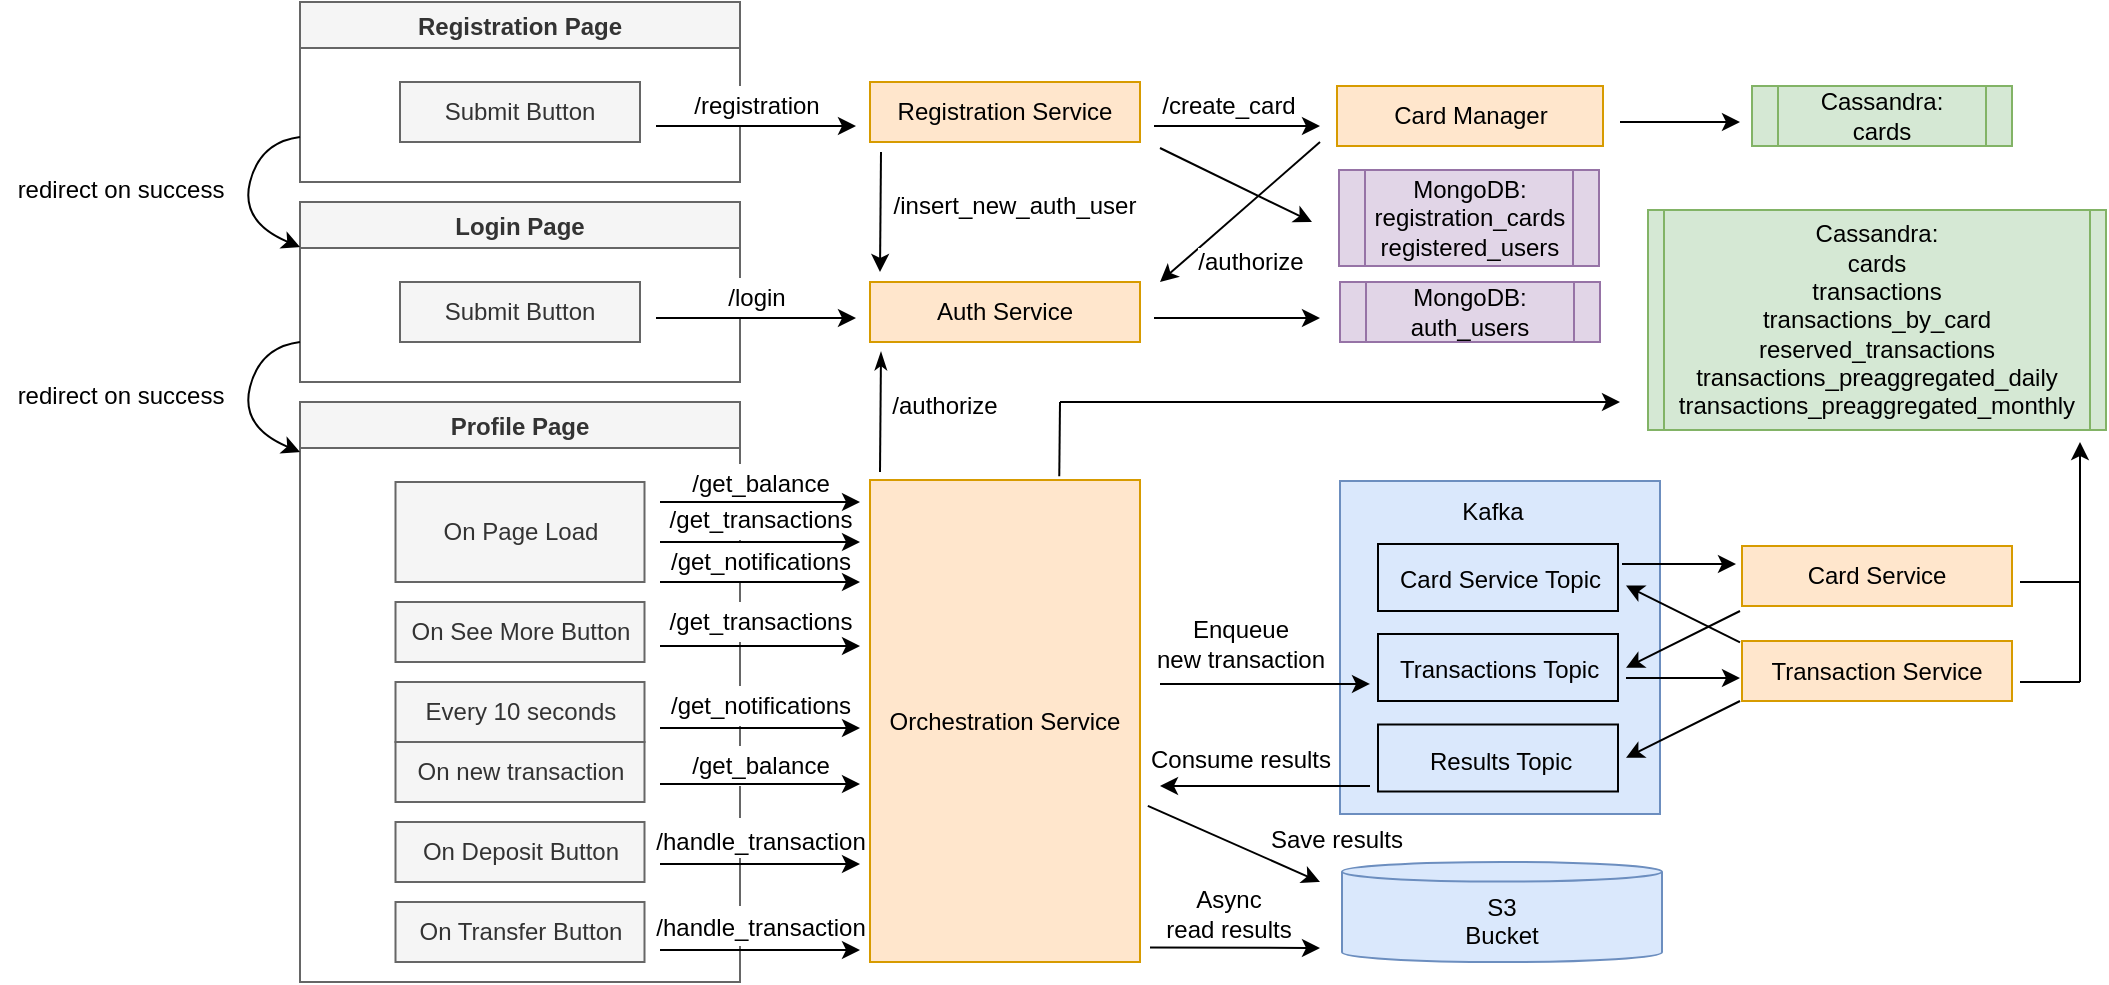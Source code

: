 <mxfile version="18.1.3" type="device"><diagram id="BfUR6Ue2s-Pt6RuJuwau" name="Page-1"><mxGraphModel dx="1310" dy="855" grid="1" gridSize="10" guides="1" tooltips="1" connect="1" arrows="1" fold="1" page="1" pageScale="1" pageWidth="827" pageHeight="1169" math="0" shadow="0"><root><mxCell id="0"/><mxCell id="1" parent="0"/><mxCell id="9QnEmQ-eFbMCWHLw3928-132" value="&lt;span style=&quot;background-color: rgb(255, 255, 255);&quot;&gt;Async &lt;br&gt;read results&lt;/span&gt;" style="text;html=1;align=center;verticalAlign=middle;resizable=0;points=[];autosize=1;fillColor=none;" parent="1" vertex="1"><mxGeometry x="604" y="801" width="80" height="30" as="geometry"/></mxCell><mxCell id="9QnEmQ-eFbMCWHLw3928-104" value="" style="rounded=0;whiteSpace=wrap;html=1;fillColor=#dae8fc;strokeColor=#6c8ebf;" parent="1" vertex="1"><mxGeometry x="700" y="599.5" width="160" height="166.5" as="geometry"/></mxCell><mxCell id="9QnEmQ-eFbMCWHLw3928-44" value="Profile Page" style="swimlane;fillColor=#f5f5f5;strokeColor=#666666;fontColor=#333333;" parent="1" vertex="1"><mxGeometry x="180" y="560" width="220" height="290" as="geometry"/></mxCell><mxCell id="9QnEmQ-eFbMCWHLw3928-46" value="On See More Button" style="rounded=0;whiteSpace=wrap;html=1;fillColor=#f5f5f5;fontColor=#333333;strokeColor=#666666;" parent="9QnEmQ-eFbMCWHLw3928-44" vertex="1"><mxGeometry x="47.75" y="100" width="124.5" height="30" as="geometry"/></mxCell><mxCell id="9QnEmQ-eFbMCWHLw3928-48" value="On Deposit Button" style="rounded=0;whiteSpace=wrap;html=1;fillColor=#f5f5f5;fontColor=#333333;strokeColor=#666666;" parent="9QnEmQ-eFbMCWHLw3928-44" vertex="1"><mxGeometry x="47.75" y="210" width="124.5" height="30" as="geometry"/></mxCell><mxCell id="9QnEmQ-eFbMCWHLw3928-49" value="On Transfer Button" style="rounded=0;whiteSpace=wrap;html=1;fillColor=#f5f5f5;fontColor=#333333;strokeColor=#666666;" parent="9QnEmQ-eFbMCWHLw3928-44" vertex="1"><mxGeometry x="47.75" y="250" width="124.5" height="30" as="geometry"/></mxCell><mxCell id="9QnEmQ-eFbMCWHLw3928-47" value="Every 10 seconds" style="rounded=0;whiteSpace=wrap;html=1;fillColor=#f5f5f5;fontColor=#333333;strokeColor=#666666;" parent="9QnEmQ-eFbMCWHLw3928-44" vertex="1"><mxGeometry x="47.75" y="140" width="124.5" height="30" as="geometry"/></mxCell><mxCell id="9QnEmQ-eFbMCWHLw3928-45" value="On Page Load" style="rounded=0;whiteSpace=wrap;html=1;fillColor=#f5f5f5;fontColor=#333333;strokeColor=#666666;" parent="9QnEmQ-eFbMCWHLw3928-44" vertex="1"><mxGeometry x="47.75" y="40" width="124.5" height="50" as="geometry"/></mxCell><mxCell id="9QnEmQ-eFbMCWHLw3928-80" value="On new transaction" style="rounded=0;whiteSpace=wrap;html=1;fillColor=#f5f5f5;fontColor=#333333;strokeColor=#666666;" parent="9QnEmQ-eFbMCWHLw3928-44" vertex="1"><mxGeometry x="47.75" y="170" width="124.5" height="30" as="geometry"/></mxCell><mxCell id="9QnEmQ-eFbMCWHLw3928-81" value="&amp;nbsp; &amp;nbsp; &amp;nbsp; &amp;nbsp; &amp;nbsp; &amp;nbsp; &amp;nbsp; &amp;nbsp; &amp;nbsp; &amp;nbsp; &amp;nbsp; &amp;nbsp; &amp;nbsp; &amp;nbsp;&amp;nbsp;" style="text;html=1;align=center;verticalAlign=middle;resizable=0;points=[];autosize=1;strokeColor=none;fillColor=default;" parent="1" vertex="1"><mxGeometry x="353" y="768" width="110" height="20" as="geometry"/></mxCell><mxCell id="9QnEmQ-eFbMCWHLw3928-31" value="&lt;span style=&quot;&quot;&gt;/&lt;/span&gt;&lt;span style=&quot;&quot;&gt;get_notifications&lt;/span&gt;" style="text;html=1;align=center;verticalAlign=middle;resizable=0;points=[];autosize=1;strokeColor=none;fillColor=default;" parent="1" vertex="1"><mxGeometry x="355" y="630" width="110" height="20" as="geometry"/></mxCell><mxCell id="9QnEmQ-eFbMCWHLw3928-28" value="&lt;span style=&quot;&quot;&gt;/&lt;/span&gt;&lt;span style=&quot;&quot;&gt;get_transactions&lt;/span&gt;" style="text;html=1;align=center;verticalAlign=middle;resizable=0;points=[];autosize=1;strokeColor=none;fillColor=default;" parent="1" vertex="1"><mxGeometry x="355" y="609" width="110" height="20" as="geometry"/></mxCell><mxCell id="9QnEmQ-eFbMCWHLw3928-25" value="&lt;span style=&quot;&quot;&gt;/get_balance&lt;/span&gt;" style="text;html=1;align=center;verticalAlign=middle;resizable=0;points=[];autosize=1;strokeColor=none;fillColor=default;" parent="1" vertex="1"><mxGeometry x="370" y="591" width="80" height="20" as="geometry"/></mxCell><mxCell id="9QnEmQ-eFbMCWHLw3928-6" value="Registration Service" style="rounded=0;whiteSpace=wrap;html=1;fillColor=#ffe6cc;strokeColor=#d79b00;" parent="1" vertex="1"><mxGeometry x="465" y="400" width="135" height="30" as="geometry"/></mxCell><mxCell id="9QnEmQ-eFbMCWHLw3928-21" value="redirect on success" style="text;html=1;align=center;verticalAlign=middle;resizable=0;points=[];autosize=1;strokeColor=none;fillColor=none;" parent="1" vertex="1"><mxGeometry x="30" y="444" width="120" height="20" as="geometry"/></mxCell><mxCell id="9QnEmQ-eFbMCWHLw3928-24" value="" style="endArrow=classic;html=1;rounded=0;startArrow=none;startFill=0;" parent="1" edge="1"><mxGeometry width="50" height="50" relative="1" as="geometry"><mxPoint x="360" y="610" as="sourcePoint"/><mxPoint x="460.0" y="610" as="targetPoint"/></mxGeometry></mxCell><mxCell id="9QnEmQ-eFbMCWHLw3928-27" value="" style="endArrow=classic;html=1;rounded=0;startArrow=none;startFill=0;" parent="1" edge="1"><mxGeometry width="50" height="50" relative="1" as="geometry"><mxPoint x="360" y="630" as="sourcePoint"/><mxPoint x="460.0" y="630" as="targetPoint"/></mxGeometry></mxCell><mxCell id="9QnEmQ-eFbMCWHLw3928-30" value="" style="endArrow=classic;html=1;rounded=0;startArrow=none;startFill=0;" parent="1" edge="1"><mxGeometry width="50" height="50" relative="1" as="geometry"><mxPoint x="360" y="650" as="sourcePoint"/><mxPoint x="460.0" y="650" as="targetPoint"/></mxGeometry></mxCell><mxCell id="9QnEmQ-eFbMCWHLw3928-40" value="Registration Page" style="swimlane;backgroundColor=#dae8fc;fillColor=#f5f5f5;strokeColor=#666666;fontColor=#333333;" parent="1" vertex="1"><mxGeometry x="180" y="360" width="220" height="90" as="geometry"/></mxCell><mxCell id="9QnEmQ-eFbMCWHLw3928-41" value="Submit Button" style="rounded=0;whiteSpace=wrap;html=1;fillColor=#f5f5f5;strokeColor=#666666;fontColor=#333333;" parent="9QnEmQ-eFbMCWHLw3928-40" vertex="1"><mxGeometry x="50" y="40" width="120" height="30" as="geometry"/></mxCell><mxCell id="9QnEmQ-eFbMCWHLw3928-42" value="Login Page" style="swimlane;fillColor=#f5f5f5;strokeColor=#666666;fontColor=#333333;" parent="1" vertex="1"><mxGeometry x="180" y="460" width="220" height="90" as="geometry"/></mxCell><mxCell id="9QnEmQ-eFbMCWHLw3928-43" value="Submit Button" style="rounded=0;whiteSpace=wrap;html=1;fillColor=#f5f5f5;fontColor=#333333;strokeColor=#666666;" parent="9QnEmQ-eFbMCWHLw3928-42" vertex="1"><mxGeometry x="50" y="40" width="120" height="30" as="geometry"/></mxCell><mxCell id="9QnEmQ-eFbMCWHLw3928-12" value="&lt;span style=&quot;background-color: rgb(255, 255, 255);&quot;&gt;/registration&lt;/span&gt;" style="text;html=1;align=center;verticalAlign=middle;resizable=0;points=[];autosize=1;fillColor=#FFFFFF;" parent="1" vertex="1"><mxGeometry x="368" y="402" width="80" height="20" as="geometry"/></mxCell><mxCell id="9QnEmQ-eFbMCWHLw3928-11" value="" style="endArrow=classic;html=1;rounded=0;startArrow=none;startFill=0;" parent="1" edge="1"><mxGeometry width="50" height="50" relative="1" as="geometry"><mxPoint x="358" y="422" as="sourcePoint"/><mxPoint x="458" y="422" as="targetPoint"/></mxGeometry></mxCell><mxCell id="9QnEmQ-eFbMCWHLw3928-50" value="Auth Service" style="rounded=0;whiteSpace=wrap;html=1;fillColor=#ffe6cc;strokeColor=#d79b00;" parent="1" vertex="1"><mxGeometry x="465" y="500" width="135" height="30" as="geometry"/></mxCell><mxCell id="9QnEmQ-eFbMCWHLw3928-52" value="&lt;span style=&quot;background-color: rgb(255, 255, 255);&quot;&gt;/login&lt;/span&gt;" style="text;html=1;align=center;verticalAlign=middle;resizable=0;points=[];autosize=1;fillColor=#FFFFFF;" parent="1" vertex="1"><mxGeometry x="388" y="498" width="40" height="20" as="geometry"/></mxCell><mxCell id="9QnEmQ-eFbMCWHLw3928-53" value="" style="endArrow=classic;html=1;rounded=0;startArrow=none;startFill=0;" parent="1" edge="1"><mxGeometry width="50" height="50" relative="1" as="geometry"><mxPoint x="358" y="518" as="sourcePoint"/><mxPoint x="458" y="518" as="targetPoint"/></mxGeometry></mxCell><mxCell id="9QnEmQ-eFbMCWHLw3928-69" value="&lt;span style=&quot;&quot;&gt;/&lt;/span&gt;&lt;span style=&quot;&quot;&gt;get_transactions&lt;/span&gt;" style="text;html=1;align=center;verticalAlign=middle;resizable=0;points=[];autosize=1;strokeColor=none;fillColor=default;" parent="1" vertex="1"><mxGeometry x="355" y="660" width="110" height="20" as="geometry"/></mxCell><mxCell id="9QnEmQ-eFbMCWHLw3928-72" value="" style="endArrow=classic;html=1;rounded=0;startArrow=none;startFill=0;" parent="1" edge="1"><mxGeometry width="50" height="50" relative="1" as="geometry"><mxPoint x="360" y="682" as="sourcePoint"/><mxPoint x="460" y="682" as="targetPoint"/></mxGeometry></mxCell><mxCell id="9QnEmQ-eFbMCWHLw3928-74" value="&lt;span style=&quot;&quot;&gt;/&lt;/span&gt;&lt;span style=&quot;&quot;&gt;get_notifications&lt;/span&gt;" style="text;html=1;align=center;verticalAlign=middle;resizable=0;points=[];autosize=1;strokeColor=none;fillColor=default;" parent="1" vertex="1"><mxGeometry x="355" y="702" width="110" height="20" as="geometry"/></mxCell><mxCell id="9QnEmQ-eFbMCWHLw3928-76" value="&lt;span style=&quot;&quot;&gt;/get_balance&lt;/span&gt;" style="text;html=1;align=center;verticalAlign=middle;resizable=0;points=[];autosize=1;strokeColor=none;fillColor=default;" parent="1" vertex="1"><mxGeometry x="370" y="732" width="80" height="20" as="geometry"/></mxCell><mxCell id="9QnEmQ-eFbMCWHLw3928-77" value="" style="endArrow=classic;html=1;rounded=0;startArrow=none;startFill=0;" parent="1" edge="1"><mxGeometry width="50" height="50" relative="1" as="geometry"><mxPoint x="360" y="751" as="sourcePoint"/><mxPoint x="460" y="751" as="targetPoint"/></mxGeometry></mxCell><mxCell id="9QnEmQ-eFbMCWHLw3928-78" value="" style="endArrow=classic;html=1;rounded=0;startArrow=none;startFill=0;" parent="1" edge="1"><mxGeometry width="50" height="50" relative="1" as="geometry"><mxPoint x="360" y="791" as="sourcePoint"/><mxPoint x="460" y="791" as="targetPoint"/></mxGeometry></mxCell><mxCell id="9QnEmQ-eFbMCWHLw3928-79" value="" style="endArrow=classic;html=1;rounded=0;startArrow=none;startFill=0;" parent="1" edge="1"><mxGeometry width="50" height="50" relative="1" as="geometry"><mxPoint x="360" y="723" as="sourcePoint"/><mxPoint x="460" y="723" as="targetPoint"/></mxGeometry></mxCell><mxCell id="9QnEmQ-eFbMCWHLw3928-7" value="Orchestration Service" style="rounded=0;whiteSpace=wrap;html=1;fillColor=#ffe6cc;strokeColor=#d79b00;" parent="1" vertex="1"><mxGeometry x="465" y="599" width="135" height="241" as="geometry"/></mxCell><mxCell id="9QnEmQ-eFbMCWHLw3928-75" value="&lt;span style=&quot;&quot;&gt;/&lt;/span&gt;&lt;span style=&quot;&quot;&gt;handle_transaction&lt;/span&gt;" style="text;html=1;align=center;verticalAlign=middle;resizable=0;points=[];autosize=1;strokeColor=none;fillColor=none;" parent="1" vertex="1"><mxGeometry x="350" y="770" width="120" height="20" as="geometry"/></mxCell><mxCell id="9QnEmQ-eFbMCWHLw3928-82" value="&amp;nbsp; &amp;nbsp; &amp;nbsp; &amp;nbsp; &amp;nbsp; &amp;nbsp; &amp;nbsp; &amp;nbsp; &amp;nbsp; &amp;nbsp; &amp;nbsp; &amp;nbsp; &amp;nbsp; &amp;nbsp;&amp;nbsp;" style="text;html=1;align=center;verticalAlign=middle;resizable=0;points=[];autosize=1;strokeColor=none;fillColor=default;" parent="1" vertex="1"><mxGeometry x="353" y="812" width="110" height="20" as="geometry"/></mxCell><mxCell id="9QnEmQ-eFbMCWHLw3928-83" value="" style="endArrow=classic;html=1;rounded=0;startArrow=none;startFill=0;" parent="1" edge="1"><mxGeometry width="50" height="50" relative="1" as="geometry"><mxPoint x="360" y="834" as="sourcePoint"/><mxPoint x="460" y="834" as="targetPoint"/></mxGeometry></mxCell><mxCell id="9QnEmQ-eFbMCWHLw3928-84" value="&lt;span style=&quot;&quot;&gt;/&lt;/span&gt;&lt;span style=&quot;&quot;&gt;handle_transaction&lt;/span&gt;" style="text;html=1;align=center;verticalAlign=middle;resizable=0;points=[];autosize=1;strokeColor=none;fillColor=none;" parent="1" vertex="1"><mxGeometry x="350" y="813" width="120" height="20" as="geometry"/></mxCell><mxCell id="9QnEmQ-eFbMCWHLw3928-87" value="" style="curved=1;endArrow=classic;html=1;rounded=0;entryX=0;entryY=0.25;entryDx=0;entryDy=0;exitX=0;exitY=0.75;exitDx=0;exitDy=0;" parent="1" source="9QnEmQ-eFbMCWHLw3928-40" target="9QnEmQ-eFbMCWHLw3928-42" edge="1"><mxGeometry width="50" height="50" relative="1" as="geometry"><mxPoint x="160" y="460" as="sourcePoint"/><mxPoint x="290" y="520" as="targetPoint"/><Array as="points"><mxPoint x="160" y="430"/><mxPoint x="150" y="470"/></Array></mxGeometry></mxCell><mxCell id="9QnEmQ-eFbMCWHLw3928-90" value="redirect on success" style="text;html=1;align=center;verticalAlign=middle;resizable=0;points=[];autosize=1;strokeColor=none;fillColor=none;" parent="1" vertex="1"><mxGeometry x="30" y="546.5" width="120" height="20" as="geometry"/></mxCell><mxCell id="9QnEmQ-eFbMCWHLw3928-91" value="" style="curved=1;endArrow=classic;html=1;rounded=0;entryX=0;entryY=0.25;entryDx=0;entryDy=0;exitX=0;exitY=0.75;exitDx=0;exitDy=0;" parent="1" edge="1"><mxGeometry width="50" height="50" relative="1" as="geometry"><mxPoint x="180" y="530" as="sourcePoint"/><mxPoint x="180" y="585" as="targetPoint"/><Array as="points"><mxPoint x="160" y="532.5"/><mxPoint x="150" y="572.5"/></Array></mxGeometry></mxCell><mxCell id="9QnEmQ-eFbMCWHLw3928-93" value="" style="endArrow=classic;html=1;rounded=0;exitX=0.5;exitY=1;exitDx=0;exitDy=0;" parent="1" edge="1"><mxGeometry width="50" height="50" relative="1" as="geometry"><mxPoint x="470.5" y="435" as="sourcePoint"/><mxPoint x="470" y="495" as="targetPoint"/></mxGeometry></mxCell><mxCell id="9QnEmQ-eFbMCWHLw3928-94" value="&lt;span style=&quot;background-color: rgb(255, 255, 255);&quot;&gt;/insert_new_auth_user&lt;/span&gt;" style="text;html=1;align=center;verticalAlign=middle;resizable=0;points=[];autosize=1;fillColor=none;" parent="1" vertex="1"><mxGeometry x="467" y="452" width="140" height="20" as="geometry"/></mxCell><mxCell id="9QnEmQ-eFbMCWHLw3928-96" value="Card Manager" style="rounded=0;whiteSpace=wrap;html=1;fillColor=#ffe6cc;strokeColor=#d79b00;" parent="1" vertex="1"><mxGeometry x="698.5" y="402" width="133" height="30" as="geometry"/></mxCell><mxCell id="9QnEmQ-eFbMCWHLw3928-98" value="&lt;span style=&quot;background-color: rgb(255, 255, 255);&quot;&gt;/create_card&lt;/span&gt;" style="text;html=1;align=center;verticalAlign=middle;resizable=0;points=[];autosize=1;fillColor=none;" parent="1" vertex="1"><mxGeometry x="604" y="402" width="80" height="20" as="geometry"/></mxCell><mxCell id="9QnEmQ-eFbMCWHLw3928-99" value="" style="endArrow=none;html=1;rounded=0;exitX=0.5;exitY=1;exitDx=0;exitDy=0;startArrow=classicThin;startFill=1;endFill=0;" parent="1" edge="1"><mxGeometry width="50" height="50" relative="1" as="geometry"><mxPoint x="470.5" y="535" as="sourcePoint"/><mxPoint x="470.0" y="595" as="targetPoint"/></mxGeometry></mxCell><mxCell id="9QnEmQ-eFbMCWHLw3928-100" value="&lt;span style=&quot;background-color: rgb(255, 255, 255);&quot;&gt;/authorize&lt;/span&gt;" style="text;html=1;align=center;verticalAlign=middle;resizable=0;points=[];autosize=1;fillColor=none;" parent="1" vertex="1"><mxGeometry x="467" y="552" width="70" height="20" as="geometry"/></mxCell><mxCell id="9QnEmQ-eFbMCWHLw3928-101" value="" style="endArrow=classic;html=1;rounded=0;startArrow=none;startFill=0;" parent="1" edge="1"><mxGeometry width="50" height="50" relative="1" as="geometry"><mxPoint x="607" y="422.0" as="sourcePoint"/><mxPoint x="690" y="422" as="targetPoint"/></mxGeometry></mxCell><mxCell id="9QnEmQ-eFbMCWHLw3928-102" value="&lt;span style=&quot;background-color: rgb(255, 255, 255);&quot;&gt;Enqueue &lt;br&gt;new transaction&lt;/span&gt;" style="text;html=1;align=center;verticalAlign=middle;resizable=0;points=[];autosize=1;fillColor=none;" parent="1" vertex="1"><mxGeometry x="600" y="665.99" width="100" height="30" as="geometry"/></mxCell><mxCell id="9QnEmQ-eFbMCWHLw3928-103" value="" style="endArrow=classic;html=1;rounded=0;startArrow=none;startFill=0;" parent="1" edge="1"><mxGeometry width="50" height="50" relative="1" as="geometry"><mxPoint x="610" y="701" as="sourcePoint"/><mxPoint x="715" y="700.99" as="targetPoint"/><Array as="points"/></mxGeometry></mxCell><mxCell id="9QnEmQ-eFbMCWHLw3928-109" value="" style="endArrow=classic;html=1;rounded=0;entryX=1;entryY=0.25;entryDx=0;entryDy=0;" parent="1" edge="1"><mxGeometry width="50" height="50" relative="1" as="geometry"><mxPoint x="900" y="664.5" as="sourcePoint"/><mxPoint x="843" y="692.875" as="targetPoint"/></mxGeometry></mxCell><mxCell id="9QnEmQ-eFbMCWHLw3928-111" value="Card Service" style="rounded=0;whiteSpace=wrap;html=1;fillColor=#ffe6cc;strokeColor=#d79b00;" parent="1" vertex="1"><mxGeometry x="901" y="632" width="135" height="30" as="geometry"/></mxCell><mxCell id="9QnEmQ-eFbMCWHLw3928-114" value="Kafka" style="text;html=1;align=center;verticalAlign=middle;resizable=0;points=[];autosize=1;fillColor=none;" parent="1" vertex="1"><mxGeometry x="751" y="605" width="50" height="20" as="geometry"/></mxCell><mxCell id="9QnEmQ-eFbMCWHLw3928-117" value="" style="rounded=0;whiteSpace=wrap;html=1;labelBackgroundColor=#FFFFFF;fillColor=none;" parent="1" vertex="1"><mxGeometry x="719" y="631" width="120" height="33.5" as="geometry"/></mxCell><mxCell id="9QnEmQ-eFbMCWHLw3928-118" value="" style="rounded=0;whiteSpace=wrap;html=1;labelBackgroundColor=#FFFFFF;fillColor=none;" parent="1" vertex="1"><mxGeometry x="719" y="676" width="120" height="33.5" as="geometry"/></mxCell><mxCell id="9QnEmQ-eFbMCWHLw3928-119" value="" style="endArrow=classic;html=1;rounded=0;startArrow=none;startFill=0;" parent="1" edge="1"><mxGeometry width="50" height="50" relative="1" as="geometry"><mxPoint x="841" y="641.0" as="sourcePoint"/><mxPoint x="898" y="641" as="targetPoint"/><Array as="points"/></mxGeometry></mxCell><mxCell id="9QnEmQ-eFbMCWHLw3928-120" value="Transaction Service" style="rounded=0;whiteSpace=wrap;html=1;fillColor=#ffe6cc;strokeColor=#d79b00;" parent="1" vertex="1"><mxGeometry x="901" y="679.5" width="135" height="30" as="geometry"/></mxCell><mxCell id="9QnEmQ-eFbMCWHLw3928-121" value="" style="rounded=0;whiteSpace=wrap;html=1;labelBackgroundColor=#FFFFFF;fillColor=none;" parent="1" vertex="1"><mxGeometry x="719" y="721.25" width="120" height="33.5" as="geometry"/></mxCell><mxCell id="9QnEmQ-eFbMCWHLw3928-122" value="" style="endArrow=classic;html=1;rounded=0;entryX=1;entryY=0.25;entryDx=0;entryDy=0;" parent="1" edge="1"><mxGeometry width="50" height="50" relative="1" as="geometry"><mxPoint x="900" y="709.5" as="sourcePoint"/><mxPoint x="843" y="737.875" as="targetPoint"/></mxGeometry></mxCell><mxCell id="9QnEmQ-eFbMCWHLw3928-123" value="" style="endArrow=classic;html=1;rounded=0;startArrow=none;startFill=0;" parent="1" edge="1"><mxGeometry width="50" height="50" relative="1" as="geometry"><mxPoint x="843" y="698.0" as="sourcePoint"/><mxPoint x="900" y="698" as="targetPoint"/><Array as="points"/></mxGeometry></mxCell><mxCell id="9QnEmQ-eFbMCWHLw3928-124" value="" style="endArrow=classic;html=1;rounded=0;entryX=1;entryY=0.25;entryDx=0;entryDy=0;" parent="1" edge="1"><mxGeometry width="50" height="50" relative="1" as="geometry"><mxPoint x="900" y="680.185" as="sourcePoint"/><mxPoint x="843" y="651.81" as="targetPoint"/></mxGeometry></mxCell><mxCell id="9QnEmQ-eFbMCWHLw3928-125" value="&lt;span style=&quot;background-color: rgb(255, 255, 255);&quot;&gt;Consume results&lt;/span&gt;" style="text;html=1;align=center;verticalAlign=middle;resizable=0;points=[];autosize=1;fillColor=none;" parent="1" vertex="1"><mxGeometry x="595" y="729" width="110" height="20" as="geometry"/></mxCell><mxCell id="9QnEmQ-eFbMCWHLw3928-126" value="" style="endArrow=classic;html=1;rounded=0;startArrow=none;startFill=0;" parent="1" edge="1"><mxGeometry width="50" height="50" relative="1" as="geometry"><mxPoint x="715" y="752.0" as="sourcePoint"/><mxPoint x="610" y="752" as="targetPoint"/><Array as="points"/></mxGeometry></mxCell><mxCell id="9QnEmQ-eFbMCWHLw3928-127" value="" style="shape=cylinder3;whiteSpace=wrap;html=1;boundedLbl=1;backgroundOutline=1;size=4.87;labelBackgroundColor=#FFFFFF;fillColor=#dae8fc;strokeColor=#6c8ebf;" parent="1" vertex="1"><mxGeometry x="701" y="790" width="160" height="50" as="geometry"/></mxCell><mxCell id="9QnEmQ-eFbMCWHLw3928-129" value="&lt;span style=&quot;background-color: rgb(255, 255, 255);&quot;&gt;Save results&lt;/span&gt;" style="text;html=1;align=center;verticalAlign=middle;resizable=0;points=[];autosize=1;fillColor=none;" parent="1" vertex="1"><mxGeometry x="658" y="769" width="80" height="20" as="geometry"/></mxCell><mxCell id="9QnEmQ-eFbMCWHLw3928-128" value="" style="endArrow=classic;html=1;rounded=0;exitX=1.029;exitY=0.676;exitDx=0;exitDy=0;exitPerimeter=0;" parent="1" source="9QnEmQ-eFbMCWHLw3928-7" edge="1"><mxGeometry width="50" height="50" relative="1" as="geometry"><mxPoint x="650" y="780" as="sourcePoint"/><mxPoint x="690" y="800" as="targetPoint"/></mxGeometry></mxCell><mxCell id="9QnEmQ-eFbMCWHLw3928-131" value="" style="endArrow=classic;html=1;rounded=0;startArrow=none;startFill=0;" parent="1" edge="1"><mxGeometry width="50" height="50" relative="1" as="geometry"><mxPoint x="605" y="832.75" as="sourcePoint"/><mxPoint x="690" y="833" as="targetPoint"/><Array as="points"/></mxGeometry></mxCell><mxCell id="9QnEmQ-eFbMCWHLw3928-134" value="&lt;span style=&quot;color: rgb(0, 0, 0); font-family: Helvetica; font-size: 12px; font-style: normal; font-variant-ligatures: normal; font-variant-caps: normal; font-weight: 400; letter-spacing: normal; orphans: 2; text-align: center; text-indent: 0px; text-transform: none; widows: 2; word-spacing: 0px; -webkit-text-stroke-width: 0px; text-decoration-thickness: initial; text-decoration-style: initial; text-decoration-color: initial; float: none; display: inline !important;&quot;&gt;Card Service Topic&lt;/span&gt;" style="text;whiteSpace=wrap;html=1;" parent="1" vertex="1"><mxGeometry x="728" y="634.99" width="130" height="30" as="geometry"/></mxCell><mxCell id="9QnEmQ-eFbMCWHLw3928-135" value="&lt;span style=&quot;color: rgb(0, 0, 0); font-family: Helvetica; font-size: 12px; font-style: normal; font-variant-ligatures: normal; font-variant-caps: normal; font-weight: 400; letter-spacing: normal; orphans: 2; text-align: center; text-indent: 0px; text-transform: none; widows: 2; word-spacing: 0px; -webkit-text-stroke-width: 0px; text-decoration-thickness: initial; text-decoration-style: initial; text-decoration-color: initial; float: none; display: inline !important;&quot;&gt;Transactions&amp;nbsp;Topic&lt;/span&gt;" style="text;whiteSpace=wrap;html=1;" parent="1" vertex="1"><mxGeometry x="728" y="679.5" width="130" height="30" as="geometry"/></mxCell><mxCell id="9QnEmQ-eFbMCWHLw3928-136" value="&lt;span style=&quot;color: rgb(0, 0, 0); font-family: Helvetica; font-size: 12px; font-style: normal; font-variant-ligatures: normal; font-variant-caps: normal; font-weight: 400; letter-spacing: normal; orphans: 2; text-align: center; text-indent: 0px; text-transform: none; widows: 2; word-spacing: 0px; -webkit-text-stroke-width: 0px; text-decoration-thickness: initial; text-decoration-style: initial; text-decoration-color: initial; float: none; display: inline !important;&quot;&gt;Results Topic&lt;/span&gt;" style="text;whiteSpace=wrap;html=1;" parent="1" vertex="1"><mxGeometry x="743" y="726" width="100" height="30" as="geometry"/></mxCell><mxCell id="9QnEmQ-eFbMCWHLw3928-137" value="&lt;span style=&quot;color: rgb(0, 0, 0); font-family: Helvetica; font-size: 12px; font-style: normal; font-variant-ligatures: normal; font-variant-caps: normal; font-weight: 400; letter-spacing: normal; orphans: 2; text-indent: 0px; text-transform: none; widows: 2; word-spacing: 0px; -webkit-text-stroke-width: 0px; text-decoration-thickness: initial; text-decoration-style: initial; text-decoration-color: initial; float: none; display: inline !important;&quot;&gt;S3&lt;/span&gt;&lt;br style=&quot;color: rgb(0, 0, 0); font-family: Helvetica; font-size: 12px; font-style: normal; font-variant-ligatures: normal; font-variant-caps: normal; font-weight: 400; letter-spacing: normal; orphans: 2; text-indent: 0px; text-transform: none; widows: 2; word-spacing: 0px; -webkit-text-stroke-width: 0px; text-decoration-thickness: initial; text-decoration-style: initial; text-decoration-color: initial;&quot;&gt;&lt;span style=&quot;color: rgb(0, 0, 0); font-family: Helvetica; font-size: 12px; font-style: normal; font-variant-ligatures: normal; font-variant-caps: normal; font-weight: 400; letter-spacing: normal; orphans: 2; text-indent: 0px; text-transform: none; widows: 2; word-spacing: 0px; -webkit-text-stroke-width: 0px; text-decoration-thickness: initial; text-decoration-style: initial; text-decoration-color: initial; float: none; display: inline !important;&quot;&gt;Bucket&lt;/span&gt;" style="text;whiteSpace=wrap;html=1;align=center;" parent="1" vertex="1"><mxGeometry x="751" y="799" width="60" height="40" as="geometry"/></mxCell><mxCell id="9QnEmQ-eFbMCWHLw3928-139" value="MongoDB: auth_users" style="shape=process;whiteSpace=wrap;html=1;backgroundOutline=1;labelBackgroundColor=none;fillColor=#e1d5e7;strokeColor=#9673a6;" parent="1" vertex="1"><mxGeometry x="700" y="500" width="130" height="30" as="geometry"/></mxCell><mxCell id="9QnEmQ-eFbMCWHLw3928-140" value="" style="endArrow=classic;html=1;rounded=0;startArrow=none;startFill=0;" parent="1" edge="1"><mxGeometry width="50" height="50" relative="1" as="geometry"><mxPoint x="607" y="518.0" as="sourcePoint"/><mxPoint x="690" y="518" as="targetPoint"/></mxGeometry></mxCell><mxCell id="9QnEmQ-eFbMCWHLw3928-142" value="Cassandra: &lt;br&gt;cards" style="shape=process;whiteSpace=wrap;html=1;backgroundOutline=1;labelBackgroundColor=none;fillColor=#d5e8d4;strokeColor=#82b366;" parent="1" vertex="1"><mxGeometry x="906" y="402" width="130" height="30" as="geometry"/></mxCell><mxCell id="9QnEmQ-eFbMCWHLw3928-143" value="" style="endArrow=classic;html=1;rounded=0;startArrow=none;startFill=0;" parent="1" edge="1"><mxGeometry width="50" height="50" relative="1" as="geometry"><mxPoint x="840" y="420" as="sourcePoint"/><mxPoint x="900" y="420" as="targetPoint"/></mxGeometry></mxCell><mxCell id="9QnEmQ-eFbMCWHLw3928-144" value="Cassandra: &lt;br&gt;cards&lt;br&gt;transactions&lt;br&gt;transactions_by_card&lt;br&gt;reserved_transactions&lt;br&gt;transactions_preaggregated_daily&lt;br&gt;transactions_preaggregated_monthly" style="shape=process;whiteSpace=wrap;html=1;backgroundOutline=1;labelBackgroundColor=none;fillColor=#d5e8d4;strokeColor=#82b366;size=0.035;" parent="1" vertex="1"><mxGeometry x="854" y="464" width="229" height="110" as="geometry"/></mxCell><mxCell id="9QnEmQ-eFbMCWHLw3928-145" value="" style="endArrow=classic;html=1;rounded=0;startArrow=none;startFill=0;" parent="1" edge="1"><mxGeometry width="50" height="50" relative="1" as="geometry"><mxPoint x="1070" y="700" as="sourcePoint"/><mxPoint x="1070" y="580" as="targetPoint"/></mxGeometry></mxCell><mxCell id="9QnEmQ-eFbMCWHLw3928-146" value="" style="endArrow=none;html=1;rounded=0;" parent="1" edge="1"><mxGeometry width="50" height="50" relative="1" as="geometry"><mxPoint x="1040" y="650" as="sourcePoint"/><mxPoint x="1070" y="650" as="targetPoint"/></mxGeometry></mxCell><mxCell id="9QnEmQ-eFbMCWHLw3928-147" value="" style="endArrow=none;html=1;rounded=0;" parent="1" edge="1"><mxGeometry width="50" height="50" relative="1" as="geometry"><mxPoint x="1040" y="699.99" as="sourcePoint"/><mxPoint x="1070" y="699.99" as="targetPoint"/></mxGeometry></mxCell><mxCell id="9QnEmQ-eFbMCWHLw3928-148" value="" style="endArrow=classic;html=1;rounded=0;" parent="1" edge="1"><mxGeometry width="50" height="50" relative="1" as="geometry"><mxPoint x="560" y="560" as="sourcePoint"/><mxPoint x="840" y="560" as="targetPoint"/></mxGeometry></mxCell><mxCell id="9QnEmQ-eFbMCWHLw3928-149" value="" style="endArrow=none;html=1;rounded=0;exitX=0.701;exitY=-0.008;exitDx=0;exitDy=0;exitPerimeter=0;" parent="1" source="9QnEmQ-eFbMCWHLw3928-7" edge="1"><mxGeometry width="50" height="50" relative="1" as="geometry"><mxPoint x="660" y="630" as="sourcePoint"/><mxPoint x="560" y="560" as="targetPoint"/></mxGeometry></mxCell><mxCell id="9QnEmQ-eFbMCWHLw3928-150" value="MongoDB: registration_cards&lt;br&gt;registered_users" style="shape=process;whiteSpace=wrap;html=1;backgroundOutline=1;labelBackgroundColor=none;fillColor=#e1d5e7;strokeColor=#9673a6;" parent="1" vertex="1"><mxGeometry x="699.5" y="444" width="130" height="48" as="geometry"/></mxCell><mxCell id="9QnEmQ-eFbMCWHLw3928-151" value="" style="endArrow=classic;html=1;rounded=0;startArrow=none;startFill=0;" parent="1" edge="1"><mxGeometry width="50" height="50" relative="1" as="geometry"><mxPoint x="610" y="433" as="sourcePoint"/><mxPoint x="686" y="470" as="targetPoint"/></mxGeometry></mxCell><mxCell id="cJh4GTJdneb5MGwkaXwp-1" value="" style="endArrow=classic;html=1;rounded=0;startArrow=none;startFill=0;" edge="1" parent="1"><mxGeometry width="50" height="50" relative="1" as="geometry"><mxPoint x="690" y="430" as="sourcePoint"/><mxPoint x="610" y="500" as="targetPoint"/></mxGeometry></mxCell><mxCell id="cJh4GTJdneb5MGwkaXwp-2" value="&lt;span style=&quot;background-color: rgb(255, 255, 255);&quot;&gt;/authorize&lt;/span&gt;" style="text;html=1;align=center;verticalAlign=middle;resizable=0;points=[];autosize=1;fillColor=none;" vertex="1" parent="1"><mxGeometry x="620" y="480" width="70" height="20" as="geometry"/></mxCell></root></mxGraphModel></diagram></mxfile>